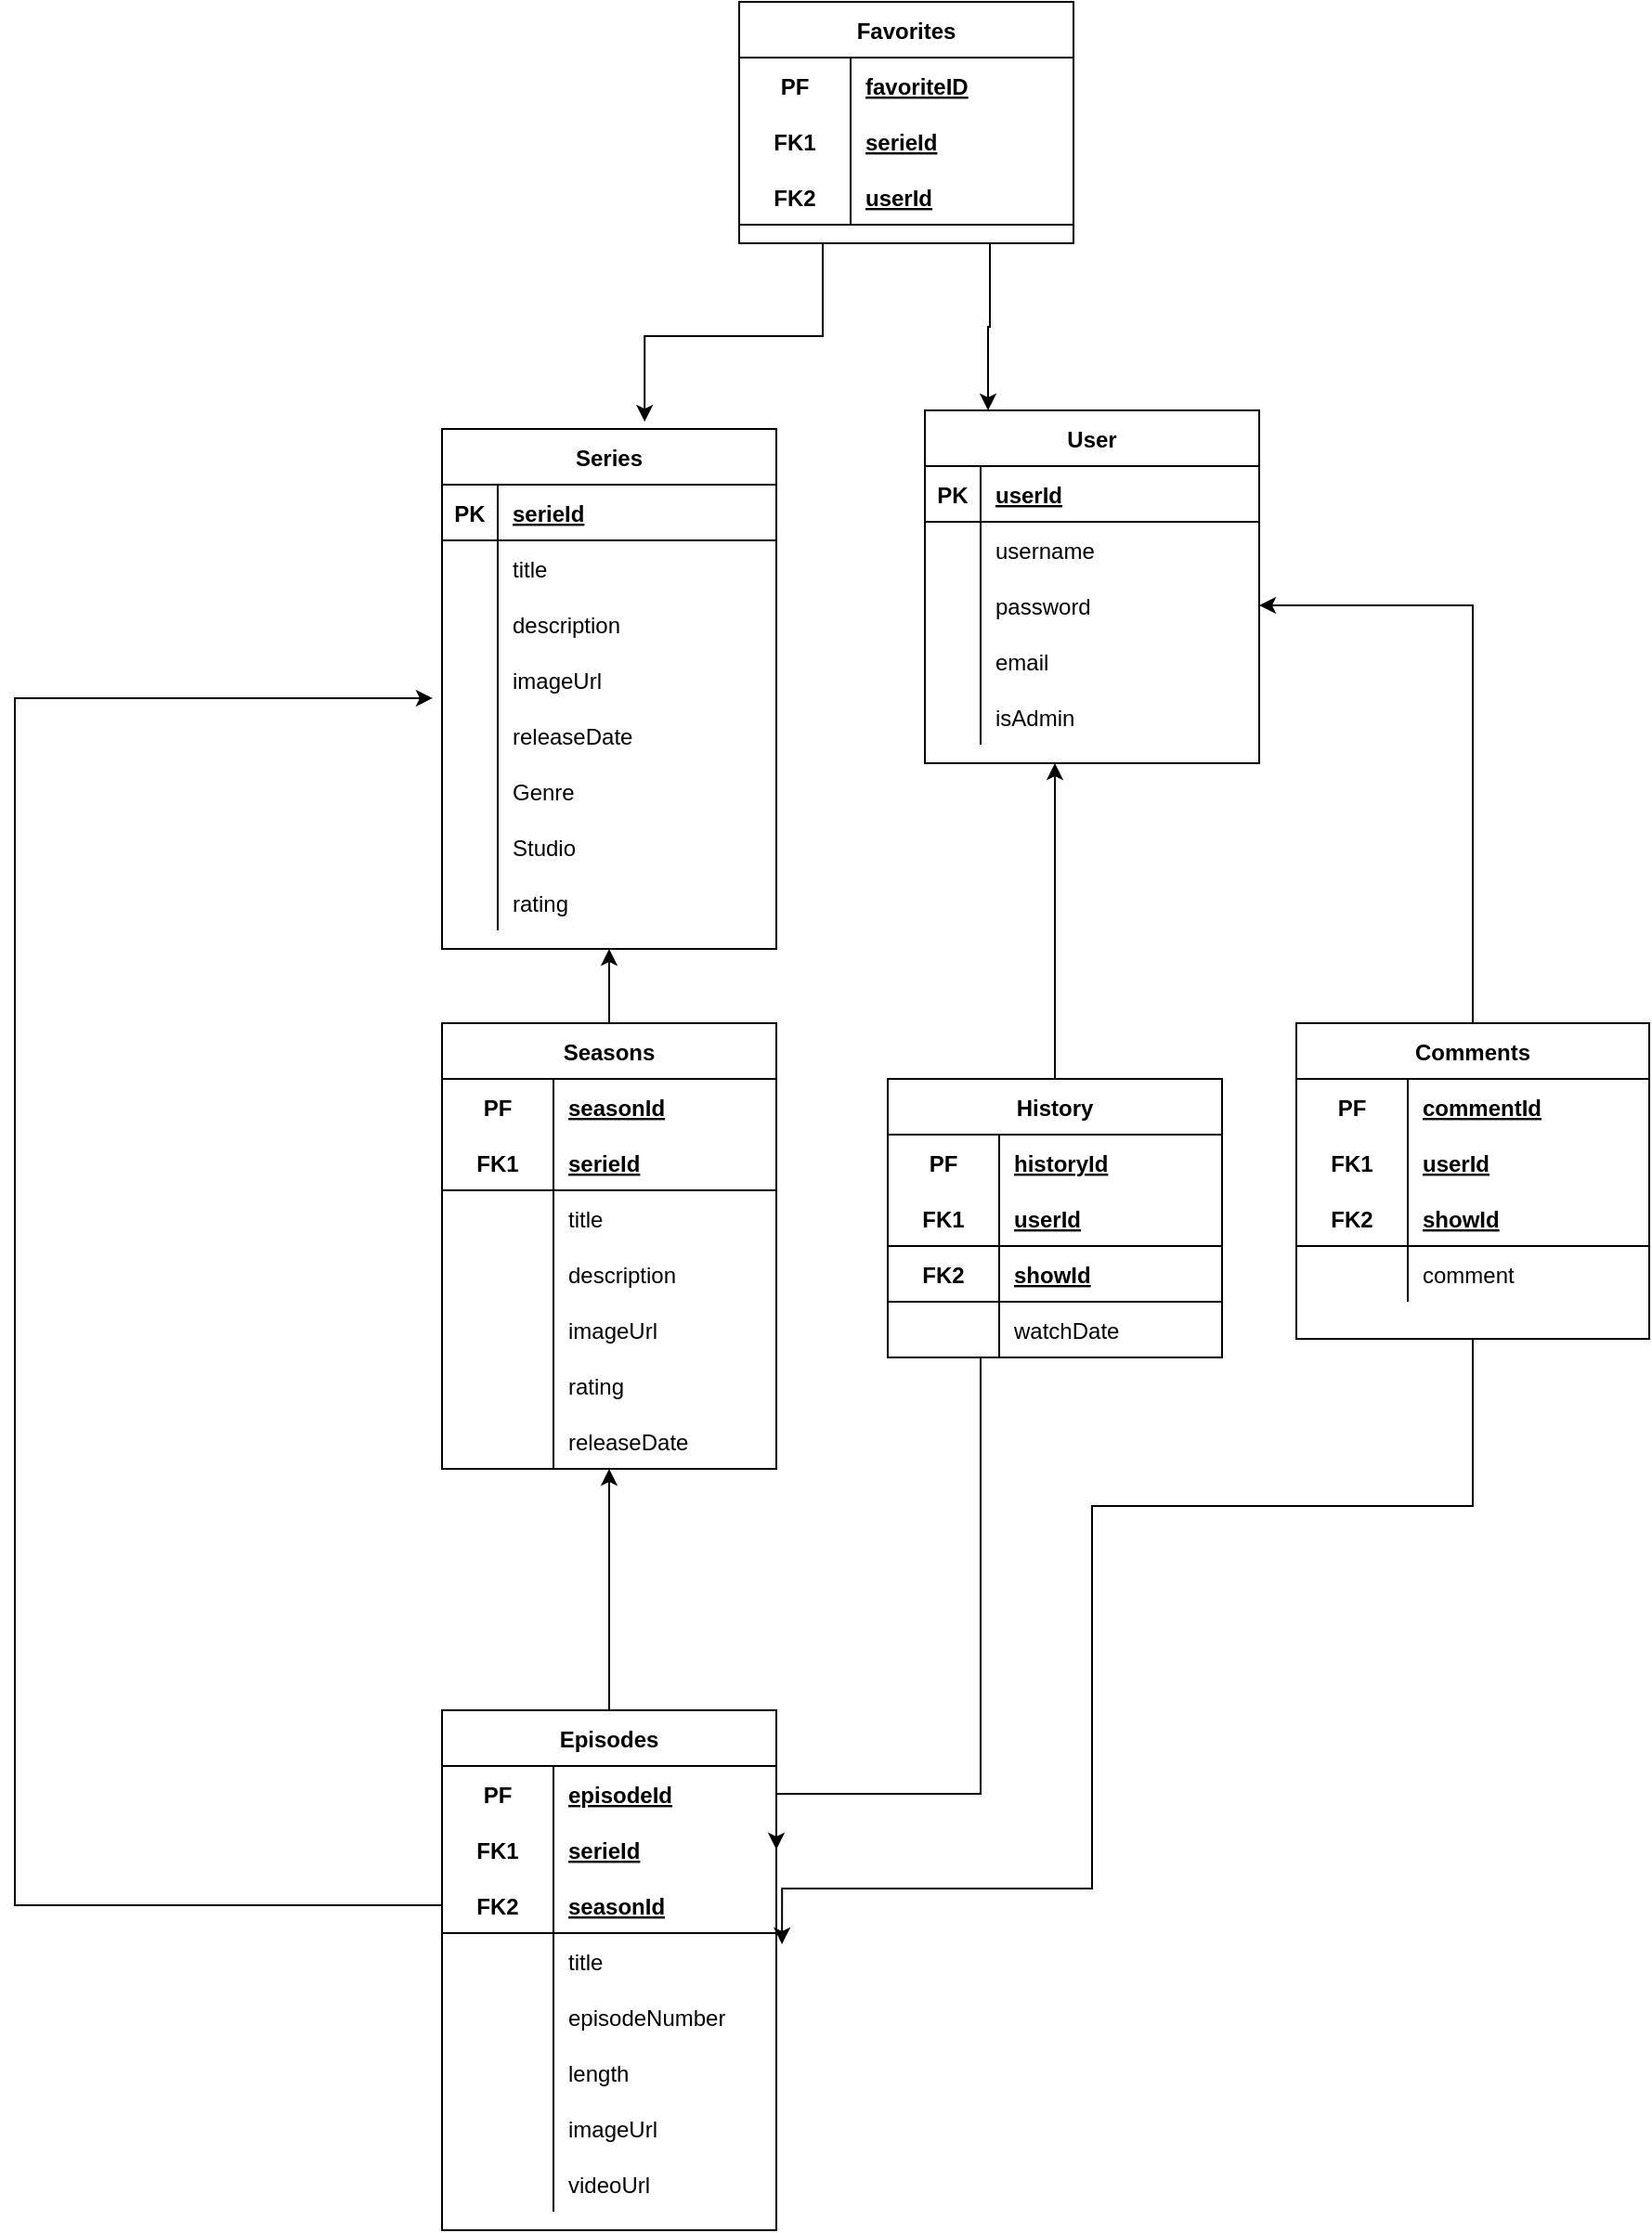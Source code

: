 <mxfile version="20.3.0" type="device"><diagram id="Wic7h4PyjahQtfthqIsh" name="Page-1"><mxGraphModel dx="1406" dy="2025" grid="1" gridSize="10" guides="1" tooltips="1" connect="1" arrows="1" fold="1" page="1" pageScale="1" pageWidth="850" pageHeight="1100" math="0" shadow="0"><root><mxCell id="0"/><mxCell id="1" parent="0"/><mxCell id="5S-vZj1FCLmGJ4NkYC2o-1" value="User" style="shape=table;startSize=30;container=1;collapsible=1;childLayout=tableLayout;fixedRows=1;rowLines=0;fontStyle=1;align=center;resizeLast=1;" vertex="1" parent="1"><mxGeometry x="650" y="40" width="180" height="190" as="geometry"/></mxCell><mxCell id="5S-vZj1FCLmGJ4NkYC2o-2" value="" style="shape=tableRow;horizontal=0;startSize=0;swimlaneHead=0;swimlaneBody=0;fillColor=none;collapsible=0;dropTarget=0;points=[[0,0.5],[1,0.5]];portConstraint=eastwest;top=0;left=0;right=0;bottom=1;" vertex="1" parent="5S-vZj1FCLmGJ4NkYC2o-1"><mxGeometry y="30" width="180" height="30" as="geometry"/></mxCell><mxCell id="5S-vZj1FCLmGJ4NkYC2o-3" value="PK" style="shape=partialRectangle;connectable=0;fillColor=none;top=0;left=0;bottom=0;right=0;fontStyle=1;overflow=hidden;" vertex="1" parent="5S-vZj1FCLmGJ4NkYC2o-2"><mxGeometry width="30" height="30" as="geometry"><mxRectangle width="30" height="30" as="alternateBounds"/></mxGeometry></mxCell><mxCell id="5S-vZj1FCLmGJ4NkYC2o-4" value="userId" style="shape=partialRectangle;connectable=0;fillColor=none;top=0;left=0;bottom=0;right=0;align=left;spacingLeft=6;fontStyle=5;overflow=hidden;" vertex="1" parent="5S-vZj1FCLmGJ4NkYC2o-2"><mxGeometry x="30" width="150" height="30" as="geometry"><mxRectangle width="150" height="30" as="alternateBounds"/></mxGeometry></mxCell><mxCell id="5S-vZj1FCLmGJ4NkYC2o-5" value="" style="shape=tableRow;horizontal=0;startSize=0;swimlaneHead=0;swimlaneBody=0;fillColor=none;collapsible=0;dropTarget=0;points=[[0,0.5],[1,0.5]];portConstraint=eastwest;top=0;left=0;right=0;bottom=0;" vertex="1" parent="5S-vZj1FCLmGJ4NkYC2o-1"><mxGeometry y="60" width="180" height="30" as="geometry"/></mxCell><mxCell id="5S-vZj1FCLmGJ4NkYC2o-6" value="" style="shape=partialRectangle;connectable=0;fillColor=none;top=0;left=0;bottom=0;right=0;editable=1;overflow=hidden;" vertex="1" parent="5S-vZj1FCLmGJ4NkYC2o-5"><mxGeometry width="30" height="30" as="geometry"><mxRectangle width="30" height="30" as="alternateBounds"/></mxGeometry></mxCell><mxCell id="5S-vZj1FCLmGJ4NkYC2o-7" value="username" style="shape=partialRectangle;connectable=0;fillColor=none;top=0;left=0;bottom=0;right=0;align=left;spacingLeft=6;overflow=hidden;" vertex="1" parent="5S-vZj1FCLmGJ4NkYC2o-5"><mxGeometry x="30" width="150" height="30" as="geometry"><mxRectangle width="150" height="30" as="alternateBounds"/></mxGeometry></mxCell><mxCell id="5S-vZj1FCLmGJ4NkYC2o-8" value="" style="shape=tableRow;horizontal=0;startSize=0;swimlaneHead=0;swimlaneBody=0;fillColor=none;collapsible=0;dropTarget=0;points=[[0,0.5],[1,0.5]];portConstraint=eastwest;top=0;left=0;right=0;bottom=0;" vertex="1" parent="5S-vZj1FCLmGJ4NkYC2o-1"><mxGeometry y="90" width="180" height="30" as="geometry"/></mxCell><mxCell id="5S-vZj1FCLmGJ4NkYC2o-9" value="" style="shape=partialRectangle;connectable=0;fillColor=none;top=0;left=0;bottom=0;right=0;editable=1;overflow=hidden;" vertex="1" parent="5S-vZj1FCLmGJ4NkYC2o-8"><mxGeometry width="30" height="30" as="geometry"><mxRectangle width="30" height="30" as="alternateBounds"/></mxGeometry></mxCell><mxCell id="5S-vZj1FCLmGJ4NkYC2o-10" value="password" style="shape=partialRectangle;connectable=0;fillColor=none;top=0;left=0;bottom=0;right=0;align=left;spacingLeft=6;overflow=hidden;" vertex="1" parent="5S-vZj1FCLmGJ4NkYC2o-8"><mxGeometry x="30" width="150" height="30" as="geometry"><mxRectangle width="150" height="30" as="alternateBounds"/></mxGeometry></mxCell><mxCell id="5S-vZj1FCLmGJ4NkYC2o-11" value="" style="shape=tableRow;horizontal=0;startSize=0;swimlaneHead=0;swimlaneBody=0;fillColor=none;collapsible=0;dropTarget=0;points=[[0,0.5],[1,0.5]];portConstraint=eastwest;top=0;left=0;right=0;bottom=0;" vertex="1" parent="5S-vZj1FCLmGJ4NkYC2o-1"><mxGeometry y="120" width="180" height="30" as="geometry"/></mxCell><mxCell id="5S-vZj1FCLmGJ4NkYC2o-12" value="" style="shape=partialRectangle;connectable=0;fillColor=none;top=0;left=0;bottom=0;right=0;editable=1;overflow=hidden;" vertex="1" parent="5S-vZj1FCLmGJ4NkYC2o-11"><mxGeometry width="30" height="30" as="geometry"><mxRectangle width="30" height="30" as="alternateBounds"/></mxGeometry></mxCell><mxCell id="5S-vZj1FCLmGJ4NkYC2o-13" value="email" style="shape=partialRectangle;connectable=0;fillColor=none;top=0;left=0;bottom=0;right=0;align=left;spacingLeft=6;overflow=hidden;" vertex="1" parent="5S-vZj1FCLmGJ4NkYC2o-11"><mxGeometry x="30" width="150" height="30" as="geometry"><mxRectangle width="150" height="30" as="alternateBounds"/></mxGeometry></mxCell><mxCell id="5S-vZj1FCLmGJ4NkYC2o-17" value="" style="shape=tableRow;horizontal=0;startSize=0;swimlaneHead=0;swimlaneBody=0;fillColor=none;collapsible=0;dropTarget=0;points=[[0,0.5],[1,0.5]];portConstraint=eastwest;top=0;left=0;right=0;bottom=0;" vertex="1" parent="5S-vZj1FCLmGJ4NkYC2o-1"><mxGeometry y="150" width="180" height="30" as="geometry"/></mxCell><mxCell id="5S-vZj1FCLmGJ4NkYC2o-18" value="" style="shape=partialRectangle;connectable=0;fillColor=none;top=0;left=0;bottom=0;right=0;editable=1;overflow=hidden;" vertex="1" parent="5S-vZj1FCLmGJ4NkYC2o-17"><mxGeometry width="30" height="30" as="geometry"><mxRectangle width="30" height="30" as="alternateBounds"/></mxGeometry></mxCell><mxCell id="5S-vZj1FCLmGJ4NkYC2o-19" value="isAdmin" style="shape=partialRectangle;connectable=0;fillColor=none;top=0;left=0;bottom=0;right=0;align=left;spacingLeft=6;overflow=hidden;" vertex="1" parent="5S-vZj1FCLmGJ4NkYC2o-17"><mxGeometry x="30" width="150" height="30" as="geometry"><mxRectangle width="150" height="30" as="alternateBounds"/></mxGeometry></mxCell><mxCell id="5S-vZj1FCLmGJ4NkYC2o-36" value="Series" style="shape=table;startSize=30;container=1;collapsible=1;childLayout=tableLayout;fixedRows=1;rowLines=0;fontStyle=1;align=center;resizeLast=1;" vertex="1" parent="1"><mxGeometry x="390" y="50" width="180" height="280" as="geometry"/></mxCell><mxCell id="5S-vZj1FCLmGJ4NkYC2o-37" value="" style="shape=tableRow;horizontal=0;startSize=0;swimlaneHead=0;swimlaneBody=0;fillColor=none;collapsible=0;dropTarget=0;points=[[0,0.5],[1,0.5]];portConstraint=eastwest;top=0;left=0;right=0;bottom=1;" vertex="1" parent="5S-vZj1FCLmGJ4NkYC2o-36"><mxGeometry y="30" width="180" height="30" as="geometry"/></mxCell><mxCell id="5S-vZj1FCLmGJ4NkYC2o-38" value="PK" style="shape=partialRectangle;connectable=0;fillColor=none;top=0;left=0;bottom=0;right=0;fontStyle=1;overflow=hidden;" vertex="1" parent="5S-vZj1FCLmGJ4NkYC2o-37"><mxGeometry width="30" height="30" as="geometry"><mxRectangle width="30" height="30" as="alternateBounds"/></mxGeometry></mxCell><mxCell id="5S-vZj1FCLmGJ4NkYC2o-39" value="serieId" style="shape=partialRectangle;connectable=0;fillColor=none;top=0;left=0;bottom=0;right=0;align=left;spacingLeft=6;fontStyle=5;overflow=hidden;" vertex="1" parent="5S-vZj1FCLmGJ4NkYC2o-37"><mxGeometry x="30" width="150" height="30" as="geometry"><mxRectangle width="150" height="30" as="alternateBounds"/></mxGeometry></mxCell><mxCell id="5S-vZj1FCLmGJ4NkYC2o-40" value="" style="shape=tableRow;horizontal=0;startSize=0;swimlaneHead=0;swimlaneBody=0;fillColor=none;collapsible=0;dropTarget=0;points=[[0,0.5],[1,0.5]];portConstraint=eastwest;top=0;left=0;right=0;bottom=0;" vertex="1" parent="5S-vZj1FCLmGJ4NkYC2o-36"><mxGeometry y="60" width="180" height="30" as="geometry"/></mxCell><mxCell id="5S-vZj1FCLmGJ4NkYC2o-41" value="" style="shape=partialRectangle;connectable=0;fillColor=none;top=0;left=0;bottom=0;right=0;editable=1;overflow=hidden;" vertex="1" parent="5S-vZj1FCLmGJ4NkYC2o-40"><mxGeometry width="30" height="30" as="geometry"><mxRectangle width="30" height="30" as="alternateBounds"/></mxGeometry></mxCell><mxCell id="5S-vZj1FCLmGJ4NkYC2o-42" value="title" style="shape=partialRectangle;connectable=0;fillColor=none;top=0;left=0;bottom=0;right=0;align=left;spacingLeft=6;overflow=hidden;" vertex="1" parent="5S-vZj1FCLmGJ4NkYC2o-40"><mxGeometry x="30" width="150" height="30" as="geometry"><mxRectangle width="150" height="30" as="alternateBounds"/></mxGeometry></mxCell><mxCell id="5S-vZj1FCLmGJ4NkYC2o-43" value="" style="shape=tableRow;horizontal=0;startSize=0;swimlaneHead=0;swimlaneBody=0;fillColor=none;collapsible=0;dropTarget=0;points=[[0,0.5],[1,0.5]];portConstraint=eastwest;top=0;left=0;right=0;bottom=0;" vertex="1" parent="5S-vZj1FCLmGJ4NkYC2o-36"><mxGeometry y="90" width="180" height="30" as="geometry"/></mxCell><mxCell id="5S-vZj1FCLmGJ4NkYC2o-44" value="" style="shape=partialRectangle;connectable=0;fillColor=none;top=0;left=0;bottom=0;right=0;editable=1;overflow=hidden;" vertex="1" parent="5S-vZj1FCLmGJ4NkYC2o-43"><mxGeometry width="30" height="30" as="geometry"><mxRectangle width="30" height="30" as="alternateBounds"/></mxGeometry></mxCell><mxCell id="5S-vZj1FCLmGJ4NkYC2o-45" value="description" style="shape=partialRectangle;connectable=0;fillColor=none;top=0;left=0;bottom=0;right=0;align=left;spacingLeft=6;overflow=hidden;" vertex="1" parent="5S-vZj1FCLmGJ4NkYC2o-43"><mxGeometry x="30" width="150" height="30" as="geometry"><mxRectangle width="150" height="30" as="alternateBounds"/></mxGeometry></mxCell><mxCell id="5S-vZj1FCLmGJ4NkYC2o-46" value="" style="shape=tableRow;horizontal=0;startSize=0;swimlaneHead=0;swimlaneBody=0;fillColor=none;collapsible=0;dropTarget=0;points=[[0,0.5],[1,0.5]];portConstraint=eastwest;top=0;left=0;right=0;bottom=0;" vertex="1" parent="5S-vZj1FCLmGJ4NkYC2o-36"><mxGeometry y="120" width="180" height="30" as="geometry"/></mxCell><mxCell id="5S-vZj1FCLmGJ4NkYC2o-47" value="" style="shape=partialRectangle;connectable=0;fillColor=none;top=0;left=0;bottom=0;right=0;editable=1;overflow=hidden;" vertex="1" parent="5S-vZj1FCLmGJ4NkYC2o-46"><mxGeometry width="30" height="30" as="geometry"><mxRectangle width="30" height="30" as="alternateBounds"/></mxGeometry></mxCell><mxCell id="5S-vZj1FCLmGJ4NkYC2o-48" value="imageUrl" style="shape=partialRectangle;connectable=0;fillColor=none;top=0;left=0;bottom=0;right=0;align=left;spacingLeft=6;overflow=hidden;" vertex="1" parent="5S-vZj1FCLmGJ4NkYC2o-46"><mxGeometry x="30" width="150" height="30" as="geometry"><mxRectangle width="150" height="30" as="alternateBounds"/></mxGeometry></mxCell><mxCell id="5S-vZj1FCLmGJ4NkYC2o-49" value="" style="shape=tableRow;horizontal=0;startSize=0;swimlaneHead=0;swimlaneBody=0;fillColor=none;collapsible=0;dropTarget=0;points=[[0,0.5],[1,0.5]];portConstraint=eastwest;top=0;left=0;right=0;bottom=0;" vertex="1" parent="5S-vZj1FCLmGJ4NkYC2o-36"><mxGeometry y="150" width="180" height="30" as="geometry"/></mxCell><mxCell id="5S-vZj1FCLmGJ4NkYC2o-50" value="" style="shape=partialRectangle;connectable=0;fillColor=none;top=0;left=0;bottom=0;right=0;editable=1;overflow=hidden;" vertex="1" parent="5S-vZj1FCLmGJ4NkYC2o-49"><mxGeometry width="30" height="30" as="geometry"><mxRectangle width="30" height="30" as="alternateBounds"/></mxGeometry></mxCell><mxCell id="5S-vZj1FCLmGJ4NkYC2o-51" value="releaseDate" style="shape=partialRectangle;connectable=0;fillColor=none;top=0;left=0;bottom=0;right=0;align=left;spacingLeft=6;overflow=hidden;" vertex="1" parent="5S-vZj1FCLmGJ4NkYC2o-49"><mxGeometry x="30" width="150" height="30" as="geometry"><mxRectangle width="150" height="30" as="alternateBounds"/></mxGeometry></mxCell><mxCell id="5S-vZj1FCLmGJ4NkYC2o-182" value="" style="shape=tableRow;horizontal=0;startSize=0;swimlaneHead=0;swimlaneBody=0;fillColor=none;collapsible=0;dropTarget=0;points=[[0,0.5],[1,0.5]];portConstraint=eastwest;top=0;left=0;right=0;bottom=0;strokeColor=default;" vertex="1" parent="5S-vZj1FCLmGJ4NkYC2o-36"><mxGeometry y="180" width="180" height="30" as="geometry"/></mxCell><mxCell id="5S-vZj1FCLmGJ4NkYC2o-183" value="" style="shape=partialRectangle;connectable=0;fillColor=none;top=0;left=0;bottom=0;right=0;editable=1;overflow=hidden;strokeColor=default;" vertex="1" parent="5S-vZj1FCLmGJ4NkYC2o-182"><mxGeometry width="30" height="30" as="geometry"><mxRectangle width="30" height="30" as="alternateBounds"/></mxGeometry></mxCell><mxCell id="5S-vZj1FCLmGJ4NkYC2o-184" value="Genre" style="shape=partialRectangle;connectable=0;fillColor=none;top=0;left=0;bottom=0;right=0;align=left;spacingLeft=6;overflow=hidden;strokeColor=default;" vertex="1" parent="5S-vZj1FCLmGJ4NkYC2o-182"><mxGeometry x="30" width="150" height="30" as="geometry"><mxRectangle width="150" height="30" as="alternateBounds"/></mxGeometry></mxCell><mxCell id="5S-vZj1FCLmGJ4NkYC2o-185" value="" style="shape=tableRow;horizontal=0;startSize=0;swimlaneHead=0;swimlaneBody=0;fillColor=none;collapsible=0;dropTarget=0;points=[[0,0.5],[1,0.5]];portConstraint=eastwest;top=0;left=0;right=0;bottom=0;strokeColor=default;" vertex="1" parent="5S-vZj1FCLmGJ4NkYC2o-36"><mxGeometry y="210" width="180" height="30" as="geometry"/></mxCell><mxCell id="5S-vZj1FCLmGJ4NkYC2o-186" value="" style="shape=partialRectangle;connectable=0;fillColor=none;top=0;left=0;bottom=0;right=0;editable=1;overflow=hidden;strokeColor=default;" vertex="1" parent="5S-vZj1FCLmGJ4NkYC2o-185"><mxGeometry width="30" height="30" as="geometry"><mxRectangle width="30" height="30" as="alternateBounds"/></mxGeometry></mxCell><mxCell id="5S-vZj1FCLmGJ4NkYC2o-187" value="Studio" style="shape=partialRectangle;connectable=0;fillColor=none;top=0;left=0;bottom=0;right=0;align=left;spacingLeft=6;overflow=hidden;strokeColor=default;" vertex="1" parent="5S-vZj1FCLmGJ4NkYC2o-185"><mxGeometry x="30" width="150" height="30" as="geometry"><mxRectangle width="150" height="30" as="alternateBounds"/></mxGeometry></mxCell><mxCell id="5S-vZj1FCLmGJ4NkYC2o-52" value="" style="shape=tableRow;horizontal=0;startSize=0;swimlaneHead=0;swimlaneBody=0;fillColor=none;collapsible=0;dropTarget=0;points=[[0,0.5],[1,0.5]];portConstraint=eastwest;top=0;left=0;right=0;bottom=0;" vertex="1" parent="5S-vZj1FCLmGJ4NkYC2o-36"><mxGeometry y="240" width="180" height="30" as="geometry"/></mxCell><mxCell id="5S-vZj1FCLmGJ4NkYC2o-53" value="" style="shape=partialRectangle;connectable=0;fillColor=none;top=0;left=0;bottom=0;right=0;editable=1;overflow=hidden;" vertex="1" parent="5S-vZj1FCLmGJ4NkYC2o-52"><mxGeometry width="30" height="30" as="geometry"><mxRectangle width="30" height="30" as="alternateBounds"/></mxGeometry></mxCell><mxCell id="5S-vZj1FCLmGJ4NkYC2o-54" value="rating" style="shape=partialRectangle;connectable=0;fillColor=none;top=0;left=0;bottom=0;right=0;align=left;spacingLeft=6;overflow=hidden;" vertex="1" parent="5S-vZj1FCLmGJ4NkYC2o-52"><mxGeometry x="30" width="150" height="30" as="geometry"><mxRectangle width="150" height="30" as="alternateBounds"/></mxGeometry></mxCell><mxCell id="5S-vZj1FCLmGJ4NkYC2o-100" style="edgeStyle=orthogonalEdgeStyle;rounded=0;orthogonalLoop=1;jettySize=auto;html=1;" edge="1" parent="1" source="5S-vZj1FCLmGJ4NkYC2o-81"><mxGeometry relative="1" as="geometry"><mxPoint x="720" y="230" as="targetPoint"/></mxGeometry></mxCell><mxCell id="5S-vZj1FCLmGJ4NkYC2o-167" style="edgeStyle=orthogonalEdgeStyle;rounded=0;orthogonalLoop=1;jettySize=auto;html=1;entryX=1;entryY=0.5;entryDx=0;entryDy=0;" edge="1" parent="1" source="5S-vZj1FCLmGJ4NkYC2o-81" target="5S-vZj1FCLmGJ4NkYC2o-102"><mxGeometry relative="1" as="geometry"><Array as="points"><mxPoint x="680" y="410"/><mxPoint x="680" y="785"/></Array></mxGeometry></mxCell><mxCell id="5S-vZj1FCLmGJ4NkYC2o-81" value="History" style="shape=table;startSize=30;container=1;collapsible=1;childLayout=tableLayout;fixedRows=1;rowLines=0;fontStyle=1;align=center;resizeLast=1;fillColor=default;strokeColor=default;" vertex="1" parent="1"><mxGeometry x="630" y="400" width="180" height="150" as="geometry"/></mxCell><mxCell id="5S-vZj1FCLmGJ4NkYC2o-82" value="" style="shape=tableRow;horizontal=0;startSize=0;swimlaneHead=0;swimlaneBody=0;fillColor=none;collapsible=0;dropTarget=0;points=[[0,0.5],[1,0.5]];portConstraint=eastwest;top=0;left=0;right=0;bottom=0;" vertex="1" parent="5S-vZj1FCLmGJ4NkYC2o-81"><mxGeometry y="30" width="180" height="30" as="geometry"/></mxCell><mxCell id="5S-vZj1FCLmGJ4NkYC2o-83" value="PF" style="shape=partialRectangle;connectable=0;fillColor=none;top=0;left=0;bottom=0;right=0;fontStyle=1;overflow=hidden;" vertex="1" parent="5S-vZj1FCLmGJ4NkYC2o-82"><mxGeometry width="60" height="30" as="geometry"><mxRectangle width="60" height="30" as="alternateBounds"/></mxGeometry></mxCell><mxCell id="5S-vZj1FCLmGJ4NkYC2o-84" value="historyId" style="shape=partialRectangle;connectable=0;fillColor=none;top=0;left=0;bottom=0;right=0;align=left;spacingLeft=6;fontStyle=5;overflow=hidden;" vertex="1" parent="5S-vZj1FCLmGJ4NkYC2o-82"><mxGeometry x="60" width="120" height="30" as="geometry"><mxRectangle width="120" height="30" as="alternateBounds"/></mxGeometry></mxCell><mxCell id="5S-vZj1FCLmGJ4NkYC2o-85" value="" style="shape=tableRow;horizontal=0;startSize=0;swimlaneHead=0;swimlaneBody=0;fillColor=none;collapsible=0;dropTarget=0;points=[[0,0.5],[1,0.5]];portConstraint=eastwest;top=0;left=0;right=0;bottom=1;" vertex="1" parent="5S-vZj1FCLmGJ4NkYC2o-81"><mxGeometry y="60" width="180" height="30" as="geometry"/></mxCell><mxCell id="5S-vZj1FCLmGJ4NkYC2o-86" value="FK1" style="shape=partialRectangle;connectable=0;fillColor=none;top=0;left=0;bottom=0;right=0;fontStyle=1;overflow=hidden;" vertex="1" parent="5S-vZj1FCLmGJ4NkYC2o-85"><mxGeometry width="60" height="30" as="geometry"><mxRectangle width="60" height="30" as="alternateBounds"/></mxGeometry></mxCell><mxCell id="5S-vZj1FCLmGJ4NkYC2o-87" value="userId" style="shape=partialRectangle;connectable=0;fillColor=none;top=0;left=0;bottom=0;right=0;align=left;spacingLeft=6;fontStyle=5;overflow=hidden;" vertex="1" parent="5S-vZj1FCLmGJ4NkYC2o-85"><mxGeometry x="60" width="120" height="30" as="geometry"><mxRectangle width="120" height="30" as="alternateBounds"/></mxGeometry></mxCell><mxCell id="5S-vZj1FCLmGJ4NkYC2o-94" value="" style="shape=tableRow;horizontal=0;startSize=0;swimlaneHead=0;swimlaneBody=0;fillColor=none;collapsible=0;dropTarget=0;points=[[0,0.5],[1,0.5]];portConstraint=eastwest;top=0;left=0;right=0;bottom=1;" vertex="1" parent="5S-vZj1FCLmGJ4NkYC2o-81"><mxGeometry y="90" width="180" height="30" as="geometry"/></mxCell><mxCell id="5S-vZj1FCLmGJ4NkYC2o-95" value="FK2" style="shape=partialRectangle;connectable=0;fillColor=none;top=0;left=0;bottom=0;right=0;fontStyle=1;overflow=hidden;" vertex="1" parent="5S-vZj1FCLmGJ4NkYC2o-94"><mxGeometry width="60" height="30" as="geometry"><mxRectangle width="60" height="30" as="alternateBounds"/></mxGeometry></mxCell><mxCell id="5S-vZj1FCLmGJ4NkYC2o-96" value="showId" style="shape=partialRectangle;connectable=0;fillColor=none;top=0;left=0;bottom=0;right=0;align=left;spacingLeft=6;fontStyle=5;overflow=hidden;" vertex="1" parent="5S-vZj1FCLmGJ4NkYC2o-94"><mxGeometry x="60" width="120" height="30" as="geometry"><mxRectangle width="120" height="30" as="alternateBounds"/></mxGeometry></mxCell><mxCell id="5S-vZj1FCLmGJ4NkYC2o-179" value="" style="shape=tableRow;horizontal=0;startSize=0;swimlaneHead=0;swimlaneBody=0;fillColor=none;collapsible=0;dropTarget=0;points=[[0,0.5],[1,0.5]];portConstraint=eastwest;top=0;left=0;right=0;bottom=0;strokeColor=default;" vertex="1" parent="5S-vZj1FCLmGJ4NkYC2o-81"><mxGeometry y="120" width="180" height="30" as="geometry"/></mxCell><mxCell id="5S-vZj1FCLmGJ4NkYC2o-180" value="" style="shape=partialRectangle;connectable=0;fillColor=none;top=0;left=0;bottom=0;right=0;editable=1;overflow=hidden;strokeColor=default;" vertex="1" parent="5S-vZj1FCLmGJ4NkYC2o-179"><mxGeometry width="60" height="30" as="geometry"><mxRectangle width="60" height="30" as="alternateBounds"/></mxGeometry></mxCell><mxCell id="5S-vZj1FCLmGJ4NkYC2o-181" value="watchDate" style="shape=partialRectangle;connectable=0;fillColor=none;top=0;left=0;bottom=0;right=0;align=left;spacingLeft=6;overflow=hidden;strokeColor=default;" vertex="1" parent="5S-vZj1FCLmGJ4NkYC2o-179"><mxGeometry x="60" width="120" height="30" as="geometry"><mxRectangle width="120" height="30" as="alternateBounds"/></mxGeometry></mxCell><mxCell id="5S-vZj1FCLmGJ4NkYC2o-149" style="edgeStyle=orthogonalEdgeStyle;rounded=0;orthogonalLoop=1;jettySize=auto;html=1;exitX=0.5;exitY=0;exitDx=0;exitDy=0;entryX=0.5;entryY=1;entryDx=0;entryDy=0;" edge="1" parent="1" source="5S-vZj1FCLmGJ4NkYC2o-101" target="5S-vZj1FCLmGJ4NkYC2o-117"><mxGeometry relative="1" as="geometry"><mxPoint x="480" y="650" as="targetPoint"/></mxGeometry></mxCell><mxCell id="5S-vZj1FCLmGJ4NkYC2o-101" value="Episodes" style="shape=table;startSize=30;container=1;collapsible=1;childLayout=tableLayout;fixedRows=1;rowLines=0;fontStyle=1;align=center;resizeLast=1;" vertex="1" parent="1"><mxGeometry x="390" y="740" width="180" height="280" as="geometry"/></mxCell><mxCell id="5S-vZj1FCLmGJ4NkYC2o-210" value="" style="shape=tableRow;horizontal=0;startSize=0;swimlaneHead=0;swimlaneBody=0;fillColor=none;collapsible=0;dropTarget=0;points=[[0,0.5],[1,0.5]];portConstraint=eastwest;top=0;left=0;right=0;bottom=0;" vertex="1" parent="5S-vZj1FCLmGJ4NkYC2o-101"><mxGeometry y="30" width="180" height="30" as="geometry"/></mxCell><mxCell id="5S-vZj1FCLmGJ4NkYC2o-211" value="PF" style="shape=partialRectangle;connectable=0;fillColor=none;top=0;left=0;bottom=0;right=0;fontStyle=1;overflow=hidden;" vertex="1" parent="5S-vZj1FCLmGJ4NkYC2o-210"><mxGeometry width="60" height="30" as="geometry"><mxRectangle width="60" height="30" as="alternateBounds"/></mxGeometry></mxCell><mxCell id="5S-vZj1FCLmGJ4NkYC2o-212" value="episodeId" style="shape=partialRectangle;connectable=0;fillColor=none;top=0;left=0;bottom=0;right=0;align=left;spacingLeft=6;fontStyle=5;overflow=hidden;" vertex="1" parent="5S-vZj1FCLmGJ4NkYC2o-210"><mxGeometry x="60" width="120" height="30" as="geometry"><mxRectangle width="120" height="30" as="alternateBounds"/></mxGeometry></mxCell><mxCell id="5S-vZj1FCLmGJ4NkYC2o-102" value="" style="shape=tableRow;horizontal=0;startSize=0;swimlaneHead=0;swimlaneBody=0;fillColor=none;collapsible=0;dropTarget=0;points=[[0,0.5],[1,0.5]];portConstraint=eastwest;top=0;left=0;right=0;bottom=0;" vertex="1" parent="5S-vZj1FCLmGJ4NkYC2o-101"><mxGeometry y="60" width="180" height="30" as="geometry"/></mxCell><mxCell id="5S-vZj1FCLmGJ4NkYC2o-103" value="FK1" style="shape=partialRectangle;connectable=0;fillColor=none;top=0;left=0;bottom=0;right=0;fontStyle=1;overflow=hidden;" vertex="1" parent="5S-vZj1FCLmGJ4NkYC2o-102"><mxGeometry width="60" height="30" as="geometry"><mxRectangle width="60" height="30" as="alternateBounds"/></mxGeometry></mxCell><mxCell id="5S-vZj1FCLmGJ4NkYC2o-104" value="serieId" style="shape=partialRectangle;connectable=0;fillColor=none;top=0;left=0;bottom=0;right=0;align=left;spacingLeft=6;fontStyle=5;overflow=hidden;" vertex="1" parent="5S-vZj1FCLmGJ4NkYC2o-102"><mxGeometry x="60" width="120" height="30" as="geometry"><mxRectangle width="120" height="30" as="alternateBounds"/></mxGeometry></mxCell><mxCell id="5S-vZj1FCLmGJ4NkYC2o-105" value="" style="shape=tableRow;horizontal=0;startSize=0;swimlaneHead=0;swimlaneBody=0;fillColor=none;collapsible=0;dropTarget=0;points=[[0,0.5],[1,0.5]];portConstraint=eastwest;top=0;left=0;right=0;bottom=1;" vertex="1" parent="5S-vZj1FCLmGJ4NkYC2o-101"><mxGeometry y="90" width="180" height="30" as="geometry"/></mxCell><mxCell id="5S-vZj1FCLmGJ4NkYC2o-106" value="FK2" style="shape=partialRectangle;connectable=0;fillColor=none;top=0;left=0;bottom=0;right=0;fontStyle=1;overflow=hidden;" vertex="1" parent="5S-vZj1FCLmGJ4NkYC2o-105"><mxGeometry width="60" height="30" as="geometry"><mxRectangle width="60" height="30" as="alternateBounds"/></mxGeometry></mxCell><mxCell id="5S-vZj1FCLmGJ4NkYC2o-107" value="seasonId" style="shape=partialRectangle;connectable=0;fillColor=none;top=0;left=0;bottom=0;right=0;align=left;spacingLeft=6;fontStyle=5;overflow=hidden;" vertex="1" parent="5S-vZj1FCLmGJ4NkYC2o-105"><mxGeometry x="60" width="120" height="30" as="geometry"><mxRectangle width="120" height="30" as="alternateBounds"/></mxGeometry></mxCell><mxCell id="5S-vZj1FCLmGJ4NkYC2o-108" value="" style="shape=tableRow;horizontal=0;startSize=0;swimlaneHead=0;swimlaneBody=0;fillColor=none;collapsible=0;dropTarget=0;points=[[0,0.5],[1,0.5]];portConstraint=eastwest;top=0;left=0;right=0;bottom=0;" vertex="1" parent="5S-vZj1FCLmGJ4NkYC2o-101"><mxGeometry y="120" width="180" height="30" as="geometry"/></mxCell><mxCell id="5S-vZj1FCLmGJ4NkYC2o-109" value="" style="shape=partialRectangle;connectable=0;fillColor=none;top=0;left=0;bottom=0;right=0;editable=1;overflow=hidden;" vertex="1" parent="5S-vZj1FCLmGJ4NkYC2o-108"><mxGeometry width="60" height="30" as="geometry"><mxRectangle width="60" height="30" as="alternateBounds"/></mxGeometry></mxCell><mxCell id="5S-vZj1FCLmGJ4NkYC2o-110" value="title" style="shape=partialRectangle;connectable=0;fillColor=none;top=0;left=0;bottom=0;right=0;align=left;spacingLeft=6;overflow=hidden;" vertex="1" parent="5S-vZj1FCLmGJ4NkYC2o-108"><mxGeometry x="60" width="120" height="30" as="geometry"><mxRectangle width="120" height="30" as="alternateBounds"/></mxGeometry></mxCell><mxCell id="5S-vZj1FCLmGJ4NkYC2o-207" value="" style="shape=tableRow;horizontal=0;startSize=0;swimlaneHead=0;swimlaneBody=0;fillColor=none;collapsible=0;dropTarget=0;points=[[0,0.5],[1,0.5]];portConstraint=eastwest;top=0;left=0;right=0;bottom=0;" vertex="1" parent="5S-vZj1FCLmGJ4NkYC2o-101"><mxGeometry y="150" width="180" height="30" as="geometry"/></mxCell><mxCell id="5S-vZj1FCLmGJ4NkYC2o-208" value="" style="shape=partialRectangle;connectable=0;fillColor=none;top=0;left=0;bottom=0;right=0;editable=1;overflow=hidden;" vertex="1" parent="5S-vZj1FCLmGJ4NkYC2o-207"><mxGeometry width="60" height="30" as="geometry"><mxRectangle width="60" height="30" as="alternateBounds"/></mxGeometry></mxCell><mxCell id="5S-vZj1FCLmGJ4NkYC2o-209" value="episodeNumber" style="shape=partialRectangle;connectable=0;fillColor=none;top=0;left=0;bottom=0;right=0;align=left;spacingLeft=6;overflow=hidden;" vertex="1" parent="5S-vZj1FCLmGJ4NkYC2o-207"><mxGeometry x="60" width="120" height="30" as="geometry"><mxRectangle width="120" height="30" as="alternateBounds"/></mxGeometry></mxCell><mxCell id="5S-vZj1FCLmGJ4NkYC2o-111" value="" style="shape=tableRow;horizontal=0;startSize=0;swimlaneHead=0;swimlaneBody=0;fillColor=none;collapsible=0;dropTarget=0;points=[[0,0.5],[1,0.5]];portConstraint=eastwest;top=0;left=0;right=0;bottom=0;" vertex="1" parent="5S-vZj1FCLmGJ4NkYC2o-101"><mxGeometry y="180" width="180" height="30" as="geometry"/></mxCell><mxCell id="5S-vZj1FCLmGJ4NkYC2o-112" value="" style="shape=partialRectangle;connectable=0;fillColor=none;top=0;left=0;bottom=0;right=0;editable=1;overflow=hidden;" vertex="1" parent="5S-vZj1FCLmGJ4NkYC2o-111"><mxGeometry width="60" height="30" as="geometry"><mxRectangle width="60" height="30" as="alternateBounds"/></mxGeometry></mxCell><mxCell id="5S-vZj1FCLmGJ4NkYC2o-113" value="length" style="shape=partialRectangle;connectable=0;fillColor=none;top=0;left=0;bottom=0;right=0;align=left;spacingLeft=6;overflow=hidden;" vertex="1" parent="5S-vZj1FCLmGJ4NkYC2o-111"><mxGeometry x="60" width="120" height="30" as="geometry"><mxRectangle width="120" height="30" as="alternateBounds"/></mxGeometry></mxCell><mxCell id="5S-vZj1FCLmGJ4NkYC2o-150" value="" style="shape=tableRow;horizontal=0;startSize=0;swimlaneHead=0;swimlaneBody=0;fillColor=none;collapsible=0;dropTarget=0;points=[[0,0.5],[1,0.5]];portConstraint=eastwest;top=0;left=0;right=0;bottom=0;" vertex="1" parent="5S-vZj1FCLmGJ4NkYC2o-101"><mxGeometry y="210" width="180" height="30" as="geometry"/></mxCell><mxCell id="5S-vZj1FCLmGJ4NkYC2o-151" value="" style="shape=partialRectangle;connectable=0;fillColor=none;top=0;left=0;bottom=0;right=0;editable=1;overflow=hidden;" vertex="1" parent="5S-vZj1FCLmGJ4NkYC2o-150"><mxGeometry width="60" height="30" as="geometry"><mxRectangle width="60" height="30" as="alternateBounds"/></mxGeometry></mxCell><mxCell id="5S-vZj1FCLmGJ4NkYC2o-152" value="imageUrl" style="shape=partialRectangle;connectable=0;fillColor=none;top=0;left=0;bottom=0;right=0;align=left;spacingLeft=6;overflow=hidden;" vertex="1" parent="5S-vZj1FCLmGJ4NkYC2o-150"><mxGeometry x="60" width="120" height="30" as="geometry"><mxRectangle width="120" height="30" as="alternateBounds"/></mxGeometry></mxCell><mxCell id="5S-vZj1FCLmGJ4NkYC2o-114" value="" style="shape=tableRow;horizontal=0;startSize=0;swimlaneHead=0;swimlaneBody=0;fillColor=none;collapsible=0;dropTarget=0;points=[[0,0.5],[1,0.5]];portConstraint=eastwest;top=0;left=0;right=0;bottom=0;" vertex="1" parent="5S-vZj1FCLmGJ4NkYC2o-101"><mxGeometry y="240" width="180" height="30" as="geometry"/></mxCell><mxCell id="5S-vZj1FCLmGJ4NkYC2o-115" value="" style="shape=partialRectangle;connectable=0;fillColor=none;top=0;left=0;bottom=0;right=0;editable=1;overflow=hidden;" vertex="1" parent="5S-vZj1FCLmGJ4NkYC2o-114"><mxGeometry width="60" height="30" as="geometry"><mxRectangle width="60" height="30" as="alternateBounds"/></mxGeometry></mxCell><mxCell id="5S-vZj1FCLmGJ4NkYC2o-116" value="videoUrl" style="shape=partialRectangle;connectable=0;fillColor=none;top=0;left=0;bottom=0;right=0;align=left;spacingLeft=6;overflow=hidden;" vertex="1" parent="5S-vZj1FCLmGJ4NkYC2o-114"><mxGeometry x="60" width="120" height="30" as="geometry"><mxRectangle width="120" height="30" as="alternateBounds"/></mxGeometry></mxCell><mxCell id="5S-vZj1FCLmGJ4NkYC2o-130" style="edgeStyle=orthogonalEdgeStyle;rounded=0;orthogonalLoop=1;jettySize=auto;html=1;exitX=0.5;exitY=0;exitDx=0;exitDy=0;entryX=0.5;entryY=1;entryDx=0;entryDy=0;" edge="1" parent="1" source="5S-vZj1FCLmGJ4NkYC2o-117" target="5S-vZj1FCLmGJ4NkYC2o-36"><mxGeometry relative="1" as="geometry"><mxPoint x="470" y="270" as="targetPoint"/></mxGeometry></mxCell><mxCell id="5S-vZj1FCLmGJ4NkYC2o-117" value="Seasons" style="shape=table;startSize=30;container=1;collapsible=1;childLayout=tableLayout;fixedRows=1;rowLines=0;fontStyle=1;align=center;resizeLast=1;" vertex="1" parent="1"><mxGeometry x="390" y="370" width="180" height="240" as="geometry"/></mxCell><mxCell id="5S-vZj1FCLmGJ4NkYC2o-118" value="" style="shape=tableRow;horizontal=0;startSize=0;swimlaneHead=0;swimlaneBody=0;fillColor=none;collapsible=0;dropTarget=0;points=[[0,0.5],[1,0.5]];portConstraint=eastwest;top=0;left=0;right=0;bottom=0;" vertex="1" parent="5S-vZj1FCLmGJ4NkYC2o-117"><mxGeometry y="30" width="180" height="30" as="geometry"/></mxCell><mxCell id="5S-vZj1FCLmGJ4NkYC2o-119" value="PF" style="shape=partialRectangle;connectable=0;fillColor=none;top=0;left=0;bottom=0;right=0;fontStyle=1;overflow=hidden;" vertex="1" parent="5S-vZj1FCLmGJ4NkYC2o-118"><mxGeometry width="60" height="30" as="geometry"><mxRectangle width="60" height="30" as="alternateBounds"/></mxGeometry></mxCell><mxCell id="5S-vZj1FCLmGJ4NkYC2o-120" value="seasonId" style="shape=partialRectangle;connectable=0;fillColor=none;top=0;left=0;bottom=0;right=0;align=left;spacingLeft=6;fontStyle=5;overflow=hidden;" vertex="1" parent="5S-vZj1FCLmGJ4NkYC2o-118"><mxGeometry x="60" width="120" height="30" as="geometry"><mxRectangle width="120" height="30" as="alternateBounds"/></mxGeometry></mxCell><mxCell id="5S-vZj1FCLmGJ4NkYC2o-121" value="" style="shape=tableRow;horizontal=0;startSize=0;swimlaneHead=0;swimlaneBody=0;fillColor=none;collapsible=0;dropTarget=0;points=[[0,0.5],[1,0.5]];portConstraint=eastwest;top=0;left=0;right=0;bottom=1;" vertex="1" parent="5S-vZj1FCLmGJ4NkYC2o-117"><mxGeometry y="60" width="180" height="30" as="geometry"/></mxCell><mxCell id="5S-vZj1FCLmGJ4NkYC2o-122" value="FK1" style="shape=partialRectangle;connectable=0;fillColor=none;top=0;left=0;bottom=0;right=0;fontStyle=1;overflow=hidden;" vertex="1" parent="5S-vZj1FCLmGJ4NkYC2o-121"><mxGeometry width="60" height="30" as="geometry"><mxRectangle width="60" height="30" as="alternateBounds"/></mxGeometry></mxCell><mxCell id="5S-vZj1FCLmGJ4NkYC2o-123" value="serieId" style="shape=partialRectangle;connectable=0;fillColor=none;top=0;left=0;bottom=0;right=0;align=left;spacingLeft=6;fontStyle=5;overflow=hidden;" vertex="1" parent="5S-vZj1FCLmGJ4NkYC2o-121"><mxGeometry x="60" width="120" height="30" as="geometry"><mxRectangle width="120" height="30" as="alternateBounds"/></mxGeometry></mxCell><mxCell id="5S-vZj1FCLmGJ4NkYC2o-124" value="" style="shape=tableRow;horizontal=0;startSize=0;swimlaneHead=0;swimlaneBody=0;fillColor=none;collapsible=0;dropTarget=0;points=[[0,0.5],[1,0.5]];portConstraint=eastwest;top=0;left=0;right=0;bottom=0;" vertex="1" parent="5S-vZj1FCLmGJ4NkYC2o-117"><mxGeometry y="90" width="180" height="30" as="geometry"/></mxCell><mxCell id="5S-vZj1FCLmGJ4NkYC2o-125" value="" style="shape=partialRectangle;connectable=0;fillColor=none;top=0;left=0;bottom=0;right=0;editable=1;overflow=hidden;" vertex="1" parent="5S-vZj1FCLmGJ4NkYC2o-124"><mxGeometry width="60" height="30" as="geometry"><mxRectangle width="60" height="30" as="alternateBounds"/></mxGeometry></mxCell><mxCell id="5S-vZj1FCLmGJ4NkYC2o-126" value="title" style="shape=partialRectangle;connectable=0;fillColor=none;top=0;left=0;bottom=0;right=0;align=left;spacingLeft=6;overflow=hidden;" vertex="1" parent="5S-vZj1FCLmGJ4NkYC2o-124"><mxGeometry x="60" width="120" height="30" as="geometry"><mxRectangle width="120" height="30" as="alternateBounds"/></mxGeometry></mxCell><mxCell id="5S-vZj1FCLmGJ4NkYC2o-127" value="" style="shape=tableRow;horizontal=0;startSize=0;swimlaneHead=0;swimlaneBody=0;fillColor=none;collapsible=0;dropTarget=0;points=[[0,0.5],[1,0.5]];portConstraint=eastwest;top=0;left=0;right=0;bottom=0;" vertex="1" parent="5S-vZj1FCLmGJ4NkYC2o-117"><mxGeometry y="120" width="180" height="30" as="geometry"/></mxCell><mxCell id="5S-vZj1FCLmGJ4NkYC2o-128" value="" style="shape=partialRectangle;connectable=0;fillColor=none;top=0;left=0;bottom=0;right=0;editable=1;overflow=hidden;" vertex="1" parent="5S-vZj1FCLmGJ4NkYC2o-127"><mxGeometry width="60" height="30" as="geometry"><mxRectangle width="60" height="30" as="alternateBounds"/></mxGeometry></mxCell><mxCell id="5S-vZj1FCLmGJ4NkYC2o-129" value="description" style="shape=partialRectangle;connectable=0;fillColor=none;top=0;left=0;bottom=0;right=0;align=left;spacingLeft=6;overflow=hidden;" vertex="1" parent="5S-vZj1FCLmGJ4NkYC2o-127"><mxGeometry x="60" width="120" height="30" as="geometry"><mxRectangle width="120" height="30" as="alternateBounds"/></mxGeometry></mxCell><mxCell id="5S-vZj1FCLmGJ4NkYC2o-137" value="" style="shape=tableRow;horizontal=0;startSize=0;swimlaneHead=0;swimlaneBody=0;fillColor=none;collapsible=0;dropTarget=0;points=[[0,0.5],[1,0.5]];portConstraint=eastwest;top=0;left=0;right=0;bottom=0;" vertex="1" parent="5S-vZj1FCLmGJ4NkYC2o-117"><mxGeometry y="150" width="180" height="30" as="geometry"/></mxCell><mxCell id="5S-vZj1FCLmGJ4NkYC2o-138" value="" style="shape=partialRectangle;connectable=0;fillColor=none;top=0;left=0;bottom=0;right=0;editable=1;overflow=hidden;" vertex="1" parent="5S-vZj1FCLmGJ4NkYC2o-137"><mxGeometry width="60" height="30" as="geometry"><mxRectangle width="60" height="30" as="alternateBounds"/></mxGeometry></mxCell><mxCell id="5S-vZj1FCLmGJ4NkYC2o-139" value="imageUrl" style="shape=partialRectangle;connectable=0;fillColor=none;top=0;left=0;bottom=0;right=0;align=left;spacingLeft=6;overflow=hidden;" vertex="1" parent="5S-vZj1FCLmGJ4NkYC2o-137"><mxGeometry x="60" width="120" height="30" as="geometry"><mxRectangle width="120" height="30" as="alternateBounds"/></mxGeometry></mxCell><mxCell id="5S-vZj1FCLmGJ4NkYC2o-140" value="" style="shape=tableRow;horizontal=0;startSize=0;swimlaneHead=0;swimlaneBody=0;fillColor=none;collapsible=0;dropTarget=0;points=[[0,0.5],[1,0.5]];portConstraint=eastwest;top=0;left=0;right=0;bottom=0;" vertex="1" parent="5S-vZj1FCLmGJ4NkYC2o-117"><mxGeometry y="180" width="180" height="30" as="geometry"/></mxCell><mxCell id="5S-vZj1FCLmGJ4NkYC2o-141" value="" style="shape=partialRectangle;connectable=0;fillColor=none;top=0;left=0;bottom=0;right=0;editable=1;overflow=hidden;" vertex="1" parent="5S-vZj1FCLmGJ4NkYC2o-140"><mxGeometry width="60" height="30" as="geometry"><mxRectangle width="60" height="30" as="alternateBounds"/></mxGeometry></mxCell><mxCell id="5S-vZj1FCLmGJ4NkYC2o-142" value="rating" style="shape=partialRectangle;connectable=0;fillColor=none;top=0;left=0;bottom=0;right=0;align=left;spacingLeft=6;overflow=hidden;" vertex="1" parent="5S-vZj1FCLmGJ4NkYC2o-140"><mxGeometry x="60" width="120" height="30" as="geometry"><mxRectangle width="120" height="30" as="alternateBounds"/></mxGeometry></mxCell><mxCell id="5S-vZj1FCLmGJ4NkYC2o-143" value="" style="shape=tableRow;horizontal=0;startSize=0;swimlaneHead=0;swimlaneBody=0;fillColor=none;collapsible=0;dropTarget=0;points=[[0,0.5],[1,0.5]];portConstraint=eastwest;top=0;left=0;right=0;bottom=0;" vertex="1" parent="5S-vZj1FCLmGJ4NkYC2o-117"><mxGeometry y="210" width="180" height="30" as="geometry"/></mxCell><mxCell id="5S-vZj1FCLmGJ4NkYC2o-144" value="" style="shape=partialRectangle;connectable=0;fillColor=none;top=0;left=0;bottom=0;right=0;editable=1;overflow=hidden;" vertex="1" parent="5S-vZj1FCLmGJ4NkYC2o-143"><mxGeometry width="60" height="30" as="geometry"><mxRectangle width="60" height="30" as="alternateBounds"/></mxGeometry></mxCell><mxCell id="5S-vZj1FCLmGJ4NkYC2o-145" value="releaseDate" style="shape=partialRectangle;connectable=0;fillColor=none;top=0;left=0;bottom=0;right=0;align=left;spacingLeft=6;overflow=hidden;" vertex="1" parent="5S-vZj1FCLmGJ4NkYC2o-143"><mxGeometry x="60" width="120" height="30" as="geometry"><mxRectangle width="120" height="30" as="alternateBounds"/></mxGeometry></mxCell><mxCell id="5S-vZj1FCLmGJ4NkYC2o-174" style="edgeStyle=orthogonalEdgeStyle;rounded=0;orthogonalLoop=1;jettySize=auto;html=1;entryX=1;entryY=0.5;entryDx=0;entryDy=0;" edge="1" parent="1" source="5S-vZj1FCLmGJ4NkYC2o-153" target="5S-vZj1FCLmGJ4NkYC2o-8"><mxGeometry relative="1" as="geometry"/></mxCell><mxCell id="5S-vZj1FCLmGJ4NkYC2o-175" style="edgeStyle=orthogonalEdgeStyle;rounded=0;orthogonalLoop=1;jettySize=auto;html=1;exitX=0.5;exitY=1;exitDx=0;exitDy=0;entryX=1.017;entryY=0.2;entryDx=0;entryDy=0;entryPerimeter=0;" edge="1" parent="1" source="5S-vZj1FCLmGJ4NkYC2o-153" target="5S-vZj1FCLmGJ4NkYC2o-108"><mxGeometry relative="1" as="geometry"><Array as="points"><mxPoint x="945" y="630"/><mxPoint x="740" y="630"/><mxPoint x="740" y="836"/></Array></mxGeometry></mxCell><mxCell id="5S-vZj1FCLmGJ4NkYC2o-153" value="Comments" style="shape=table;startSize=30;container=1;collapsible=1;childLayout=tableLayout;fixedRows=1;rowLines=0;fontStyle=1;align=center;resizeLast=1;" vertex="1" parent="1"><mxGeometry x="850" y="370" width="190" height="170" as="geometry"/></mxCell><mxCell id="5S-vZj1FCLmGJ4NkYC2o-154" value="" style="shape=tableRow;horizontal=0;startSize=0;swimlaneHead=0;swimlaneBody=0;fillColor=none;collapsible=0;dropTarget=0;points=[[0,0.5],[1,0.5]];portConstraint=eastwest;top=0;left=0;right=0;bottom=0;" vertex="1" parent="5S-vZj1FCLmGJ4NkYC2o-153"><mxGeometry y="30" width="190" height="30" as="geometry"/></mxCell><mxCell id="5S-vZj1FCLmGJ4NkYC2o-155" value="PF" style="shape=partialRectangle;connectable=0;fillColor=none;top=0;left=0;bottom=0;right=0;fontStyle=1;overflow=hidden;" vertex="1" parent="5S-vZj1FCLmGJ4NkYC2o-154"><mxGeometry width="60" height="30" as="geometry"><mxRectangle width="60" height="30" as="alternateBounds"/></mxGeometry></mxCell><mxCell id="5S-vZj1FCLmGJ4NkYC2o-156" value="commentId" style="shape=partialRectangle;connectable=0;fillColor=none;top=0;left=0;bottom=0;right=0;align=left;spacingLeft=6;fontStyle=5;overflow=hidden;" vertex="1" parent="5S-vZj1FCLmGJ4NkYC2o-154"><mxGeometry x="60" width="130" height="30" as="geometry"><mxRectangle width="130" height="30" as="alternateBounds"/></mxGeometry></mxCell><mxCell id="5S-vZj1FCLmGJ4NkYC2o-171" value="" style="shape=tableRow;horizontal=0;startSize=0;swimlaneHead=0;swimlaneBody=0;fillColor=none;collapsible=0;dropTarget=0;points=[[0,0.5],[1,0.5]];portConstraint=eastwest;top=0;left=0;right=0;bottom=0;" vertex="1" parent="5S-vZj1FCLmGJ4NkYC2o-153"><mxGeometry y="60" width="190" height="30" as="geometry"/></mxCell><mxCell id="5S-vZj1FCLmGJ4NkYC2o-172" value="FK1" style="shape=partialRectangle;connectable=0;fillColor=none;top=0;left=0;bottom=0;right=0;fontStyle=1;overflow=hidden;" vertex="1" parent="5S-vZj1FCLmGJ4NkYC2o-171"><mxGeometry width="60" height="30" as="geometry"><mxRectangle width="60" height="30" as="alternateBounds"/></mxGeometry></mxCell><mxCell id="5S-vZj1FCLmGJ4NkYC2o-173" value="userId" style="shape=partialRectangle;connectable=0;fillColor=none;top=0;left=0;bottom=0;right=0;align=left;spacingLeft=6;fontStyle=5;overflow=hidden;" vertex="1" parent="5S-vZj1FCLmGJ4NkYC2o-171"><mxGeometry x="60" width="130" height="30" as="geometry"><mxRectangle width="130" height="30" as="alternateBounds"/></mxGeometry></mxCell><mxCell id="5S-vZj1FCLmGJ4NkYC2o-157" value="" style="shape=tableRow;horizontal=0;startSize=0;swimlaneHead=0;swimlaneBody=0;fillColor=none;collapsible=0;dropTarget=0;points=[[0,0.5],[1,0.5]];portConstraint=eastwest;top=0;left=0;right=0;bottom=1;" vertex="1" parent="5S-vZj1FCLmGJ4NkYC2o-153"><mxGeometry y="90" width="190" height="30" as="geometry"/></mxCell><mxCell id="5S-vZj1FCLmGJ4NkYC2o-158" value="FK2" style="shape=partialRectangle;connectable=0;fillColor=none;top=0;left=0;bottom=0;right=0;fontStyle=1;overflow=hidden;" vertex="1" parent="5S-vZj1FCLmGJ4NkYC2o-157"><mxGeometry width="60" height="30" as="geometry"><mxRectangle width="60" height="30" as="alternateBounds"/></mxGeometry></mxCell><mxCell id="5S-vZj1FCLmGJ4NkYC2o-159" value="showId" style="shape=partialRectangle;connectable=0;fillColor=none;top=0;left=0;bottom=0;right=0;align=left;spacingLeft=6;fontStyle=5;overflow=hidden;" vertex="1" parent="5S-vZj1FCLmGJ4NkYC2o-157"><mxGeometry x="60" width="130" height="30" as="geometry"><mxRectangle width="130" height="30" as="alternateBounds"/></mxGeometry></mxCell><mxCell id="5S-vZj1FCLmGJ4NkYC2o-160" value="" style="shape=tableRow;horizontal=0;startSize=0;swimlaneHead=0;swimlaneBody=0;fillColor=none;collapsible=0;dropTarget=0;points=[[0,0.5],[1,0.5]];portConstraint=eastwest;top=0;left=0;right=0;bottom=0;" vertex="1" parent="5S-vZj1FCLmGJ4NkYC2o-153"><mxGeometry y="120" width="190" height="30" as="geometry"/></mxCell><mxCell id="5S-vZj1FCLmGJ4NkYC2o-161" value="" style="shape=partialRectangle;connectable=0;fillColor=none;top=0;left=0;bottom=0;right=0;editable=1;overflow=hidden;" vertex="1" parent="5S-vZj1FCLmGJ4NkYC2o-160"><mxGeometry width="60" height="30" as="geometry"><mxRectangle width="60" height="30" as="alternateBounds"/></mxGeometry></mxCell><mxCell id="5S-vZj1FCLmGJ4NkYC2o-162" value="comment" style="shape=partialRectangle;connectable=0;fillColor=none;top=0;left=0;bottom=0;right=0;align=left;spacingLeft=6;overflow=hidden;" vertex="1" parent="5S-vZj1FCLmGJ4NkYC2o-160"><mxGeometry x="60" width="130" height="30" as="geometry"><mxRectangle width="130" height="30" as="alternateBounds"/></mxGeometry></mxCell><mxCell id="5S-vZj1FCLmGJ4NkYC2o-204" style="edgeStyle=orthogonalEdgeStyle;rounded=0;orthogonalLoop=1;jettySize=auto;html=1;exitX=0.75;exitY=1;exitDx=0;exitDy=0;entryX=0.189;entryY=0;entryDx=0;entryDy=0;entryPerimeter=0;" edge="1" parent="1" source="5S-vZj1FCLmGJ4NkYC2o-188" target="5S-vZj1FCLmGJ4NkYC2o-1"><mxGeometry relative="1" as="geometry"/></mxCell><mxCell id="5S-vZj1FCLmGJ4NkYC2o-206" style="edgeStyle=orthogonalEdgeStyle;rounded=0;orthogonalLoop=1;jettySize=auto;html=1;exitX=0.25;exitY=1;exitDx=0;exitDy=0;entryX=0.606;entryY=-0.014;entryDx=0;entryDy=0;entryPerimeter=0;" edge="1" parent="1" source="5S-vZj1FCLmGJ4NkYC2o-188" target="5S-vZj1FCLmGJ4NkYC2o-36"><mxGeometry relative="1" as="geometry"/></mxCell><mxCell id="5S-vZj1FCLmGJ4NkYC2o-188" value="Favorites" style="shape=table;startSize=30;container=1;collapsible=1;childLayout=tableLayout;fixedRows=1;rowLines=0;fontStyle=1;align=center;resizeLast=1;strokeColor=default;fillColor=default;" vertex="1" parent="1"><mxGeometry x="550" y="-180" width="180" height="130" as="geometry"/></mxCell><mxCell id="5S-vZj1FCLmGJ4NkYC2o-189" value="" style="shape=tableRow;horizontal=0;startSize=0;swimlaneHead=0;swimlaneBody=0;fillColor=none;collapsible=0;dropTarget=0;points=[[0,0.5],[1,0.5]];portConstraint=eastwest;top=0;left=0;right=0;bottom=0;strokeColor=default;" vertex="1" parent="5S-vZj1FCLmGJ4NkYC2o-188"><mxGeometry y="30" width="180" height="30" as="geometry"/></mxCell><mxCell id="5S-vZj1FCLmGJ4NkYC2o-190" value="PF" style="shape=partialRectangle;connectable=0;fillColor=none;top=0;left=0;bottom=0;right=0;fontStyle=1;overflow=hidden;strokeColor=default;" vertex="1" parent="5S-vZj1FCLmGJ4NkYC2o-189"><mxGeometry width="60" height="30" as="geometry"><mxRectangle width="60" height="30" as="alternateBounds"/></mxGeometry></mxCell><mxCell id="5S-vZj1FCLmGJ4NkYC2o-191" value="favoriteID" style="shape=partialRectangle;connectable=0;fillColor=none;top=0;left=0;bottom=0;right=0;align=left;spacingLeft=6;fontStyle=5;overflow=hidden;strokeColor=default;" vertex="1" parent="5S-vZj1FCLmGJ4NkYC2o-189"><mxGeometry x="60" width="120" height="30" as="geometry"><mxRectangle width="120" height="30" as="alternateBounds"/></mxGeometry></mxCell><mxCell id="5S-vZj1FCLmGJ4NkYC2o-201" value="" style="shape=tableRow;horizontal=0;startSize=0;swimlaneHead=0;swimlaneBody=0;fillColor=none;collapsible=0;dropTarget=0;points=[[0,0.5],[1,0.5]];portConstraint=eastwest;top=0;left=0;right=0;bottom=0;strokeColor=default;" vertex="1" parent="5S-vZj1FCLmGJ4NkYC2o-188"><mxGeometry y="60" width="180" height="30" as="geometry"/></mxCell><mxCell id="5S-vZj1FCLmGJ4NkYC2o-202" value="FK1" style="shape=partialRectangle;connectable=0;fillColor=none;top=0;left=0;bottom=0;right=0;fontStyle=1;overflow=hidden;strokeColor=default;" vertex="1" parent="5S-vZj1FCLmGJ4NkYC2o-201"><mxGeometry width="60" height="30" as="geometry"><mxRectangle width="60" height="30" as="alternateBounds"/></mxGeometry></mxCell><mxCell id="5S-vZj1FCLmGJ4NkYC2o-203" value="serieId" style="shape=partialRectangle;connectable=0;fillColor=none;top=0;left=0;bottom=0;right=0;align=left;spacingLeft=6;fontStyle=5;overflow=hidden;strokeColor=default;" vertex="1" parent="5S-vZj1FCLmGJ4NkYC2o-201"><mxGeometry x="60" width="120" height="30" as="geometry"><mxRectangle width="120" height="30" as="alternateBounds"/></mxGeometry></mxCell><mxCell id="5S-vZj1FCLmGJ4NkYC2o-192" value="" style="shape=tableRow;horizontal=0;startSize=0;swimlaneHead=0;swimlaneBody=0;fillColor=none;collapsible=0;dropTarget=0;points=[[0,0.5],[1,0.5]];portConstraint=eastwest;top=0;left=0;right=0;bottom=1;strokeColor=default;" vertex="1" parent="5S-vZj1FCLmGJ4NkYC2o-188"><mxGeometry y="90" width="180" height="30" as="geometry"/></mxCell><mxCell id="5S-vZj1FCLmGJ4NkYC2o-193" value="FK2" style="shape=partialRectangle;connectable=0;fillColor=none;top=0;left=0;bottom=0;right=0;fontStyle=1;overflow=hidden;strokeColor=default;" vertex="1" parent="5S-vZj1FCLmGJ4NkYC2o-192"><mxGeometry width="60" height="30" as="geometry"><mxRectangle width="60" height="30" as="alternateBounds"/></mxGeometry></mxCell><mxCell id="5S-vZj1FCLmGJ4NkYC2o-194" value="userId" style="shape=partialRectangle;connectable=0;fillColor=none;top=0;left=0;bottom=0;right=0;align=left;spacingLeft=6;fontStyle=5;overflow=hidden;strokeColor=default;" vertex="1" parent="5S-vZj1FCLmGJ4NkYC2o-192"><mxGeometry x="60" width="120" height="30" as="geometry"><mxRectangle width="120" height="30" as="alternateBounds"/></mxGeometry></mxCell><mxCell id="5S-vZj1FCLmGJ4NkYC2o-214" style="edgeStyle=orthogonalEdgeStyle;rounded=0;orthogonalLoop=1;jettySize=auto;html=1;exitX=0;exitY=0.5;exitDx=0;exitDy=0;entryX=-0.028;entryY=-0.167;entryDx=0;entryDy=0;entryPerimeter=0;" edge="1" parent="1" source="5S-vZj1FCLmGJ4NkYC2o-105" target="5S-vZj1FCLmGJ4NkYC2o-49"><mxGeometry relative="1" as="geometry"><mxPoint x="150" y="220" as="targetPoint"/><Array as="points"><mxPoint x="160" y="845"/><mxPoint x="160" y="195"/></Array></mxGeometry></mxCell></root></mxGraphModel></diagram></mxfile>